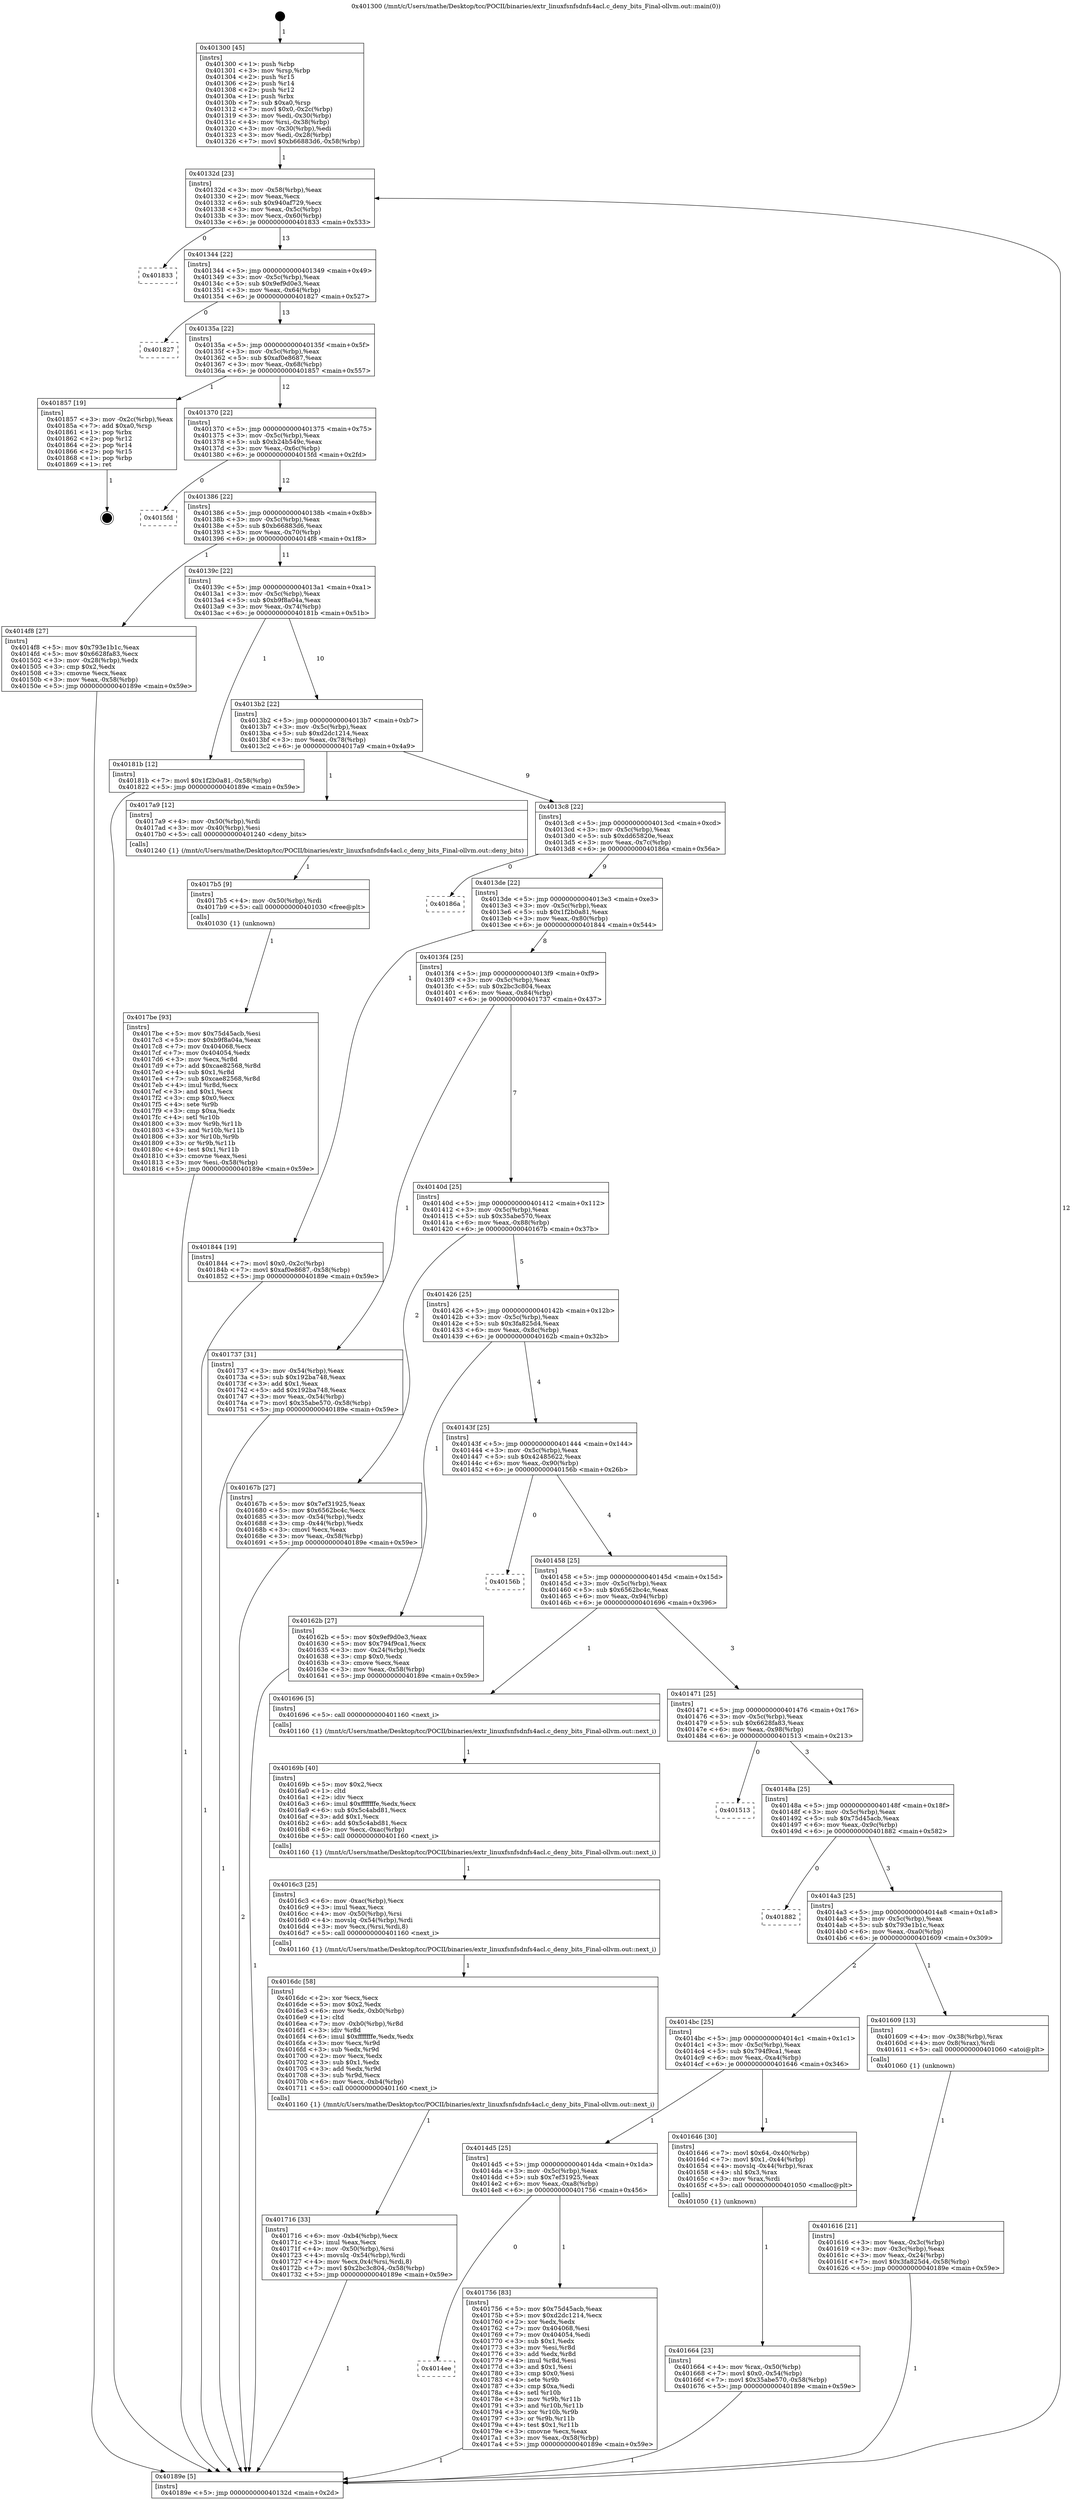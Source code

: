 digraph "0x401300" {
  label = "0x401300 (/mnt/c/Users/mathe/Desktop/tcc/POCII/binaries/extr_linuxfsnfsdnfs4acl.c_deny_bits_Final-ollvm.out::main(0))"
  labelloc = "t"
  node[shape=record]

  Entry [label="",width=0.3,height=0.3,shape=circle,fillcolor=black,style=filled]
  "0x40132d" [label="{
     0x40132d [23]\l
     | [instrs]\l
     &nbsp;&nbsp;0x40132d \<+3\>: mov -0x58(%rbp),%eax\l
     &nbsp;&nbsp;0x401330 \<+2\>: mov %eax,%ecx\l
     &nbsp;&nbsp;0x401332 \<+6\>: sub $0x940af729,%ecx\l
     &nbsp;&nbsp;0x401338 \<+3\>: mov %eax,-0x5c(%rbp)\l
     &nbsp;&nbsp;0x40133b \<+3\>: mov %ecx,-0x60(%rbp)\l
     &nbsp;&nbsp;0x40133e \<+6\>: je 0000000000401833 \<main+0x533\>\l
  }"]
  "0x401833" [label="{
     0x401833\l
  }", style=dashed]
  "0x401344" [label="{
     0x401344 [22]\l
     | [instrs]\l
     &nbsp;&nbsp;0x401344 \<+5\>: jmp 0000000000401349 \<main+0x49\>\l
     &nbsp;&nbsp;0x401349 \<+3\>: mov -0x5c(%rbp),%eax\l
     &nbsp;&nbsp;0x40134c \<+5\>: sub $0x9ef9d0e3,%eax\l
     &nbsp;&nbsp;0x401351 \<+3\>: mov %eax,-0x64(%rbp)\l
     &nbsp;&nbsp;0x401354 \<+6\>: je 0000000000401827 \<main+0x527\>\l
  }"]
  Exit [label="",width=0.3,height=0.3,shape=circle,fillcolor=black,style=filled,peripheries=2]
  "0x401827" [label="{
     0x401827\l
  }", style=dashed]
  "0x40135a" [label="{
     0x40135a [22]\l
     | [instrs]\l
     &nbsp;&nbsp;0x40135a \<+5\>: jmp 000000000040135f \<main+0x5f\>\l
     &nbsp;&nbsp;0x40135f \<+3\>: mov -0x5c(%rbp),%eax\l
     &nbsp;&nbsp;0x401362 \<+5\>: sub $0xaf0e8687,%eax\l
     &nbsp;&nbsp;0x401367 \<+3\>: mov %eax,-0x68(%rbp)\l
     &nbsp;&nbsp;0x40136a \<+6\>: je 0000000000401857 \<main+0x557\>\l
  }"]
  "0x4017be" [label="{
     0x4017be [93]\l
     | [instrs]\l
     &nbsp;&nbsp;0x4017be \<+5\>: mov $0x75d45acb,%esi\l
     &nbsp;&nbsp;0x4017c3 \<+5\>: mov $0xb9f8a04a,%eax\l
     &nbsp;&nbsp;0x4017c8 \<+7\>: mov 0x404068,%ecx\l
     &nbsp;&nbsp;0x4017cf \<+7\>: mov 0x404054,%edx\l
     &nbsp;&nbsp;0x4017d6 \<+3\>: mov %ecx,%r8d\l
     &nbsp;&nbsp;0x4017d9 \<+7\>: add $0xcae82568,%r8d\l
     &nbsp;&nbsp;0x4017e0 \<+4\>: sub $0x1,%r8d\l
     &nbsp;&nbsp;0x4017e4 \<+7\>: sub $0xcae82568,%r8d\l
     &nbsp;&nbsp;0x4017eb \<+4\>: imul %r8d,%ecx\l
     &nbsp;&nbsp;0x4017ef \<+3\>: and $0x1,%ecx\l
     &nbsp;&nbsp;0x4017f2 \<+3\>: cmp $0x0,%ecx\l
     &nbsp;&nbsp;0x4017f5 \<+4\>: sete %r9b\l
     &nbsp;&nbsp;0x4017f9 \<+3\>: cmp $0xa,%edx\l
     &nbsp;&nbsp;0x4017fc \<+4\>: setl %r10b\l
     &nbsp;&nbsp;0x401800 \<+3\>: mov %r9b,%r11b\l
     &nbsp;&nbsp;0x401803 \<+3\>: and %r10b,%r11b\l
     &nbsp;&nbsp;0x401806 \<+3\>: xor %r10b,%r9b\l
     &nbsp;&nbsp;0x401809 \<+3\>: or %r9b,%r11b\l
     &nbsp;&nbsp;0x40180c \<+4\>: test $0x1,%r11b\l
     &nbsp;&nbsp;0x401810 \<+3\>: cmovne %eax,%esi\l
     &nbsp;&nbsp;0x401813 \<+3\>: mov %esi,-0x58(%rbp)\l
     &nbsp;&nbsp;0x401816 \<+5\>: jmp 000000000040189e \<main+0x59e\>\l
  }"]
  "0x401857" [label="{
     0x401857 [19]\l
     | [instrs]\l
     &nbsp;&nbsp;0x401857 \<+3\>: mov -0x2c(%rbp),%eax\l
     &nbsp;&nbsp;0x40185a \<+7\>: add $0xa0,%rsp\l
     &nbsp;&nbsp;0x401861 \<+1\>: pop %rbx\l
     &nbsp;&nbsp;0x401862 \<+2\>: pop %r12\l
     &nbsp;&nbsp;0x401864 \<+2\>: pop %r14\l
     &nbsp;&nbsp;0x401866 \<+2\>: pop %r15\l
     &nbsp;&nbsp;0x401868 \<+1\>: pop %rbp\l
     &nbsp;&nbsp;0x401869 \<+1\>: ret\l
  }"]
  "0x401370" [label="{
     0x401370 [22]\l
     | [instrs]\l
     &nbsp;&nbsp;0x401370 \<+5\>: jmp 0000000000401375 \<main+0x75\>\l
     &nbsp;&nbsp;0x401375 \<+3\>: mov -0x5c(%rbp),%eax\l
     &nbsp;&nbsp;0x401378 \<+5\>: sub $0xb24b549c,%eax\l
     &nbsp;&nbsp;0x40137d \<+3\>: mov %eax,-0x6c(%rbp)\l
     &nbsp;&nbsp;0x401380 \<+6\>: je 00000000004015fd \<main+0x2fd\>\l
  }"]
  "0x4017b5" [label="{
     0x4017b5 [9]\l
     | [instrs]\l
     &nbsp;&nbsp;0x4017b5 \<+4\>: mov -0x50(%rbp),%rdi\l
     &nbsp;&nbsp;0x4017b9 \<+5\>: call 0000000000401030 \<free@plt\>\l
     | [calls]\l
     &nbsp;&nbsp;0x401030 \{1\} (unknown)\l
  }"]
  "0x4015fd" [label="{
     0x4015fd\l
  }", style=dashed]
  "0x401386" [label="{
     0x401386 [22]\l
     | [instrs]\l
     &nbsp;&nbsp;0x401386 \<+5\>: jmp 000000000040138b \<main+0x8b\>\l
     &nbsp;&nbsp;0x40138b \<+3\>: mov -0x5c(%rbp),%eax\l
     &nbsp;&nbsp;0x40138e \<+5\>: sub $0xb66883d6,%eax\l
     &nbsp;&nbsp;0x401393 \<+3\>: mov %eax,-0x70(%rbp)\l
     &nbsp;&nbsp;0x401396 \<+6\>: je 00000000004014f8 \<main+0x1f8\>\l
  }"]
  "0x4014ee" [label="{
     0x4014ee\l
  }", style=dashed]
  "0x4014f8" [label="{
     0x4014f8 [27]\l
     | [instrs]\l
     &nbsp;&nbsp;0x4014f8 \<+5\>: mov $0x793e1b1c,%eax\l
     &nbsp;&nbsp;0x4014fd \<+5\>: mov $0x6628fa83,%ecx\l
     &nbsp;&nbsp;0x401502 \<+3\>: mov -0x28(%rbp),%edx\l
     &nbsp;&nbsp;0x401505 \<+3\>: cmp $0x2,%edx\l
     &nbsp;&nbsp;0x401508 \<+3\>: cmovne %ecx,%eax\l
     &nbsp;&nbsp;0x40150b \<+3\>: mov %eax,-0x58(%rbp)\l
     &nbsp;&nbsp;0x40150e \<+5\>: jmp 000000000040189e \<main+0x59e\>\l
  }"]
  "0x40139c" [label="{
     0x40139c [22]\l
     | [instrs]\l
     &nbsp;&nbsp;0x40139c \<+5\>: jmp 00000000004013a1 \<main+0xa1\>\l
     &nbsp;&nbsp;0x4013a1 \<+3\>: mov -0x5c(%rbp),%eax\l
     &nbsp;&nbsp;0x4013a4 \<+5\>: sub $0xb9f8a04a,%eax\l
     &nbsp;&nbsp;0x4013a9 \<+3\>: mov %eax,-0x74(%rbp)\l
     &nbsp;&nbsp;0x4013ac \<+6\>: je 000000000040181b \<main+0x51b\>\l
  }"]
  "0x40189e" [label="{
     0x40189e [5]\l
     | [instrs]\l
     &nbsp;&nbsp;0x40189e \<+5\>: jmp 000000000040132d \<main+0x2d\>\l
  }"]
  "0x401300" [label="{
     0x401300 [45]\l
     | [instrs]\l
     &nbsp;&nbsp;0x401300 \<+1\>: push %rbp\l
     &nbsp;&nbsp;0x401301 \<+3\>: mov %rsp,%rbp\l
     &nbsp;&nbsp;0x401304 \<+2\>: push %r15\l
     &nbsp;&nbsp;0x401306 \<+2\>: push %r14\l
     &nbsp;&nbsp;0x401308 \<+2\>: push %r12\l
     &nbsp;&nbsp;0x40130a \<+1\>: push %rbx\l
     &nbsp;&nbsp;0x40130b \<+7\>: sub $0xa0,%rsp\l
     &nbsp;&nbsp;0x401312 \<+7\>: movl $0x0,-0x2c(%rbp)\l
     &nbsp;&nbsp;0x401319 \<+3\>: mov %edi,-0x30(%rbp)\l
     &nbsp;&nbsp;0x40131c \<+4\>: mov %rsi,-0x38(%rbp)\l
     &nbsp;&nbsp;0x401320 \<+3\>: mov -0x30(%rbp),%edi\l
     &nbsp;&nbsp;0x401323 \<+3\>: mov %edi,-0x28(%rbp)\l
     &nbsp;&nbsp;0x401326 \<+7\>: movl $0xb66883d6,-0x58(%rbp)\l
  }"]
  "0x401756" [label="{
     0x401756 [83]\l
     | [instrs]\l
     &nbsp;&nbsp;0x401756 \<+5\>: mov $0x75d45acb,%eax\l
     &nbsp;&nbsp;0x40175b \<+5\>: mov $0xd2dc1214,%ecx\l
     &nbsp;&nbsp;0x401760 \<+2\>: xor %edx,%edx\l
     &nbsp;&nbsp;0x401762 \<+7\>: mov 0x404068,%esi\l
     &nbsp;&nbsp;0x401769 \<+7\>: mov 0x404054,%edi\l
     &nbsp;&nbsp;0x401770 \<+3\>: sub $0x1,%edx\l
     &nbsp;&nbsp;0x401773 \<+3\>: mov %esi,%r8d\l
     &nbsp;&nbsp;0x401776 \<+3\>: add %edx,%r8d\l
     &nbsp;&nbsp;0x401779 \<+4\>: imul %r8d,%esi\l
     &nbsp;&nbsp;0x40177d \<+3\>: and $0x1,%esi\l
     &nbsp;&nbsp;0x401780 \<+3\>: cmp $0x0,%esi\l
     &nbsp;&nbsp;0x401783 \<+4\>: sete %r9b\l
     &nbsp;&nbsp;0x401787 \<+3\>: cmp $0xa,%edi\l
     &nbsp;&nbsp;0x40178a \<+4\>: setl %r10b\l
     &nbsp;&nbsp;0x40178e \<+3\>: mov %r9b,%r11b\l
     &nbsp;&nbsp;0x401791 \<+3\>: and %r10b,%r11b\l
     &nbsp;&nbsp;0x401794 \<+3\>: xor %r10b,%r9b\l
     &nbsp;&nbsp;0x401797 \<+3\>: or %r9b,%r11b\l
     &nbsp;&nbsp;0x40179a \<+4\>: test $0x1,%r11b\l
     &nbsp;&nbsp;0x40179e \<+3\>: cmovne %ecx,%eax\l
     &nbsp;&nbsp;0x4017a1 \<+3\>: mov %eax,-0x58(%rbp)\l
     &nbsp;&nbsp;0x4017a4 \<+5\>: jmp 000000000040189e \<main+0x59e\>\l
  }"]
  "0x40181b" [label="{
     0x40181b [12]\l
     | [instrs]\l
     &nbsp;&nbsp;0x40181b \<+7\>: movl $0x1f2b0a81,-0x58(%rbp)\l
     &nbsp;&nbsp;0x401822 \<+5\>: jmp 000000000040189e \<main+0x59e\>\l
  }"]
  "0x4013b2" [label="{
     0x4013b2 [22]\l
     | [instrs]\l
     &nbsp;&nbsp;0x4013b2 \<+5\>: jmp 00000000004013b7 \<main+0xb7\>\l
     &nbsp;&nbsp;0x4013b7 \<+3\>: mov -0x5c(%rbp),%eax\l
     &nbsp;&nbsp;0x4013ba \<+5\>: sub $0xd2dc1214,%eax\l
     &nbsp;&nbsp;0x4013bf \<+3\>: mov %eax,-0x78(%rbp)\l
     &nbsp;&nbsp;0x4013c2 \<+6\>: je 00000000004017a9 \<main+0x4a9\>\l
  }"]
  "0x401716" [label="{
     0x401716 [33]\l
     | [instrs]\l
     &nbsp;&nbsp;0x401716 \<+6\>: mov -0xb4(%rbp),%ecx\l
     &nbsp;&nbsp;0x40171c \<+3\>: imul %eax,%ecx\l
     &nbsp;&nbsp;0x40171f \<+4\>: mov -0x50(%rbp),%rsi\l
     &nbsp;&nbsp;0x401723 \<+4\>: movslq -0x54(%rbp),%rdi\l
     &nbsp;&nbsp;0x401727 \<+4\>: mov %ecx,0x4(%rsi,%rdi,8)\l
     &nbsp;&nbsp;0x40172b \<+7\>: movl $0x2bc3c804,-0x58(%rbp)\l
     &nbsp;&nbsp;0x401732 \<+5\>: jmp 000000000040189e \<main+0x59e\>\l
  }"]
  "0x4017a9" [label="{
     0x4017a9 [12]\l
     | [instrs]\l
     &nbsp;&nbsp;0x4017a9 \<+4\>: mov -0x50(%rbp),%rdi\l
     &nbsp;&nbsp;0x4017ad \<+3\>: mov -0x40(%rbp),%esi\l
     &nbsp;&nbsp;0x4017b0 \<+5\>: call 0000000000401240 \<deny_bits\>\l
     | [calls]\l
     &nbsp;&nbsp;0x401240 \{1\} (/mnt/c/Users/mathe/Desktop/tcc/POCII/binaries/extr_linuxfsnfsdnfs4acl.c_deny_bits_Final-ollvm.out::deny_bits)\l
  }"]
  "0x4013c8" [label="{
     0x4013c8 [22]\l
     | [instrs]\l
     &nbsp;&nbsp;0x4013c8 \<+5\>: jmp 00000000004013cd \<main+0xcd\>\l
     &nbsp;&nbsp;0x4013cd \<+3\>: mov -0x5c(%rbp),%eax\l
     &nbsp;&nbsp;0x4013d0 \<+5\>: sub $0xdd65820e,%eax\l
     &nbsp;&nbsp;0x4013d5 \<+3\>: mov %eax,-0x7c(%rbp)\l
     &nbsp;&nbsp;0x4013d8 \<+6\>: je 000000000040186a \<main+0x56a\>\l
  }"]
  "0x4016dc" [label="{
     0x4016dc [58]\l
     | [instrs]\l
     &nbsp;&nbsp;0x4016dc \<+2\>: xor %ecx,%ecx\l
     &nbsp;&nbsp;0x4016de \<+5\>: mov $0x2,%edx\l
     &nbsp;&nbsp;0x4016e3 \<+6\>: mov %edx,-0xb0(%rbp)\l
     &nbsp;&nbsp;0x4016e9 \<+1\>: cltd\l
     &nbsp;&nbsp;0x4016ea \<+7\>: mov -0xb0(%rbp),%r8d\l
     &nbsp;&nbsp;0x4016f1 \<+3\>: idiv %r8d\l
     &nbsp;&nbsp;0x4016f4 \<+6\>: imul $0xfffffffe,%edx,%edx\l
     &nbsp;&nbsp;0x4016fa \<+3\>: mov %ecx,%r9d\l
     &nbsp;&nbsp;0x4016fd \<+3\>: sub %edx,%r9d\l
     &nbsp;&nbsp;0x401700 \<+2\>: mov %ecx,%edx\l
     &nbsp;&nbsp;0x401702 \<+3\>: sub $0x1,%edx\l
     &nbsp;&nbsp;0x401705 \<+3\>: add %edx,%r9d\l
     &nbsp;&nbsp;0x401708 \<+3\>: sub %r9d,%ecx\l
     &nbsp;&nbsp;0x40170b \<+6\>: mov %ecx,-0xb4(%rbp)\l
     &nbsp;&nbsp;0x401711 \<+5\>: call 0000000000401160 \<next_i\>\l
     | [calls]\l
     &nbsp;&nbsp;0x401160 \{1\} (/mnt/c/Users/mathe/Desktop/tcc/POCII/binaries/extr_linuxfsnfsdnfs4acl.c_deny_bits_Final-ollvm.out::next_i)\l
  }"]
  "0x40186a" [label="{
     0x40186a\l
  }", style=dashed]
  "0x4013de" [label="{
     0x4013de [22]\l
     | [instrs]\l
     &nbsp;&nbsp;0x4013de \<+5\>: jmp 00000000004013e3 \<main+0xe3\>\l
     &nbsp;&nbsp;0x4013e3 \<+3\>: mov -0x5c(%rbp),%eax\l
     &nbsp;&nbsp;0x4013e6 \<+5\>: sub $0x1f2b0a81,%eax\l
     &nbsp;&nbsp;0x4013eb \<+3\>: mov %eax,-0x80(%rbp)\l
     &nbsp;&nbsp;0x4013ee \<+6\>: je 0000000000401844 \<main+0x544\>\l
  }"]
  "0x4016c3" [label="{
     0x4016c3 [25]\l
     | [instrs]\l
     &nbsp;&nbsp;0x4016c3 \<+6\>: mov -0xac(%rbp),%ecx\l
     &nbsp;&nbsp;0x4016c9 \<+3\>: imul %eax,%ecx\l
     &nbsp;&nbsp;0x4016cc \<+4\>: mov -0x50(%rbp),%rsi\l
     &nbsp;&nbsp;0x4016d0 \<+4\>: movslq -0x54(%rbp),%rdi\l
     &nbsp;&nbsp;0x4016d4 \<+3\>: mov %ecx,(%rsi,%rdi,8)\l
     &nbsp;&nbsp;0x4016d7 \<+5\>: call 0000000000401160 \<next_i\>\l
     | [calls]\l
     &nbsp;&nbsp;0x401160 \{1\} (/mnt/c/Users/mathe/Desktop/tcc/POCII/binaries/extr_linuxfsnfsdnfs4acl.c_deny_bits_Final-ollvm.out::next_i)\l
  }"]
  "0x401844" [label="{
     0x401844 [19]\l
     | [instrs]\l
     &nbsp;&nbsp;0x401844 \<+7\>: movl $0x0,-0x2c(%rbp)\l
     &nbsp;&nbsp;0x40184b \<+7\>: movl $0xaf0e8687,-0x58(%rbp)\l
     &nbsp;&nbsp;0x401852 \<+5\>: jmp 000000000040189e \<main+0x59e\>\l
  }"]
  "0x4013f4" [label="{
     0x4013f4 [25]\l
     | [instrs]\l
     &nbsp;&nbsp;0x4013f4 \<+5\>: jmp 00000000004013f9 \<main+0xf9\>\l
     &nbsp;&nbsp;0x4013f9 \<+3\>: mov -0x5c(%rbp),%eax\l
     &nbsp;&nbsp;0x4013fc \<+5\>: sub $0x2bc3c804,%eax\l
     &nbsp;&nbsp;0x401401 \<+6\>: mov %eax,-0x84(%rbp)\l
     &nbsp;&nbsp;0x401407 \<+6\>: je 0000000000401737 \<main+0x437\>\l
  }"]
  "0x40169b" [label="{
     0x40169b [40]\l
     | [instrs]\l
     &nbsp;&nbsp;0x40169b \<+5\>: mov $0x2,%ecx\l
     &nbsp;&nbsp;0x4016a0 \<+1\>: cltd\l
     &nbsp;&nbsp;0x4016a1 \<+2\>: idiv %ecx\l
     &nbsp;&nbsp;0x4016a3 \<+6\>: imul $0xfffffffe,%edx,%ecx\l
     &nbsp;&nbsp;0x4016a9 \<+6\>: sub $0x5c4abd81,%ecx\l
     &nbsp;&nbsp;0x4016af \<+3\>: add $0x1,%ecx\l
     &nbsp;&nbsp;0x4016b2 \<+6\>: add $0x5c4abd81,%ecx\l
     &nbsp;&nbsp;0x4016b8 \<+6\>: mov %ecx,-0xac(%rbp)\l
     &nbsp;&nbsp;0x4016be \<+5\>: call 0000000000401160 \<next_i\>\l
     | [calls]\l
     &nbsp;&nbsp;0x401160 \{1\} (/mnt/c/Users/mathe/Desktop/tcc/POCII/binaries/extr_linuxfsnfsdnfs4acl.c_deny_bits_Final-ollvm.out::next_i)\l
  }"]
  "0x401737" [label="{
     0x401737 [31]\l
     | [instrs]\l
     &nbsp;&nbsp;0x401737 \<+3\>: mov -0x54(%rbp),%eax\l
     &nbsp;&nbsp;0x40173a \<+5\>: sub $0x192ba748,%eax\l
     &nbsp;&nbsp;0x40173f \<+3\>: add $0x1,%eax\l
     &nbsp;&nbsp;0x401742 \<+5\>: add $0x192ba748,%eax\l
     &nbsp;&nbsp;0x401747 \<+3\>: mov %eax,-0x54(%rbp)\l
     &nbsp;&nbsp;0x40174a \<+7\>: movl $0x35abe570,-0x58(%rbp)\l
     &nbsp;&nbsp;0x401751 \<+5\>: jmp 000000000040189e \<main+0x59e\>\l
  }"]
  "0x40140d" [label="{
     0x40140d [25]\l
     | [instrs]\l
     &nbsp;&nbsp;0x40140d \<+5\>: jmp 0000000000401412 \<main+0x112\>\l
     &nbsp;&nbsp;0x401412 \<+3\>: mov -0x5c(%rbp),%eax\l
     &nbsp;&nbsp;0x401415 \<+5\>: sub $0x35abe570,%eax\l
     &nbsp;&nbsp;0x40141a \<+6\>: mov %eax,-0x88(%rbp)\l
     &nbsp;&nbsp;0x401420 \<+6\>: je 000000000040167b \<main+0x37b\>\l
  }"]
  "0x401664" [label="{
     0x401664 [23]\l
     | [instrs]\l
     &nbsp;&nbsp;0x401664 \<+4\>: mov %rax,-0x50(%rbp)\l
     &nbsp;&nbsp;0x401668 \<+7\>: movl $0x0,-0x54(%rbp)\l
     &nbsp;&nbsp;0x40166f \<+7\>: movl $0x35abe570,-0x58(%rbp)\l
     &nbsp;&nbsp;0x401676 \<+5\>: jmp 000000000040189e \<main+0x59e\>\l
  }"]
  "0x40167b" [label="{
     0x40167b [27]\l
     | [instrs]\l
     &nbsp;&nbsp;0x40167b \<+5\>: mov $0x7ef31925,%eax\l
     &nbsp;&nbsp;0x401680 \<+5\>: mov $0x6562bc4c,%ecx\l
     &nbsp;&nbsp;0x401685 \<+3\>: mov -0x54(%rbp),%edx\l
     &nbsp;&nbsp;0x401688 \<+3\>: cmp -0x44(%rbp),%edx\l
     &nbsp;&nbsp;0x40168b \<+3\>: cmovl %ecx,%eax\l
     &nbsp;&nbsp;0x40168e \<+3\>: mov %eax,-0x58(%rbp)\l
     &nbsp;&nbsp;0x401691 \<+5\>: jmp 000000000040189e \<main+0x59e\>\l
  }"]
  "0x401426" [label="{
     0x401426 [25]\l
     | [instrs]\l
     &nbsp;&nbsp;0x401426 \<+5\>: jmp 000000000040142b \<main+0x12b\>\l
     &nbsp;&nbsp;0x40142b \<+3\>: mov -0x5c(%rbp),%eax\l
     &nbsp;&nbsp;0x40142e \<+5\>: sub $0x3fa825d4,%eax\l
     &nbsp;&nbsp;0x401433 \<+6\>: mov %eax,-0x8c(%rbp)\l
     &nbsp;&nbsp;0x401439 \<+6\>: je 000000000040162b \<main+0x32b\>\l
  }"]
  "0x4014d5" [label="{
     0x4014d5 [25]\l
     | [instrs]\l
     &nbsp;&nbsp;0x4014d5 \<+5\>: jmp 00000000004014da \<main+0x1da\>\l
     &nbsp;&nbsp;0x4014da \<+3\>: mov -0x5c(%rbp),%eax\l
     &nbsp;&nbsp;0x4014dd \<+5\>: sub $0x7ef31925,%eax\l
     &nbsp;&nbsp;0x4014e2 \<+6\>: mov %eax,-0xa8(%rbp)\l
     &nbsp;&nbsp;0x4014e8 \<+6\>: je 0000000000401756 \<main+0x456\>\l
  }"]
  "0x40162b" [label="{
     0x40162b [27]\l
     | [instrs]\l
     &nbsp;&nbsp;0x40162b \<+5\>: mov $0x9ef9d0e3,%eax\l
     &nbsp;&nbsp;0x401630 \<+5\>: mov $0x794f9ca1,%ecx\l
     &nbsp;&nbsp;0x401635 \<+3\>: mov -0x24(%rbp),%edx\l
     &nbsp;&nbsp;0x401638 \<+3\>: cmp $0x0,%edx\l
     &nbsp;&nbsp;0x40163b \<+3\>: cmove %ecx,%eax\l
     &nbsp;&nbsp;0x40163e \<+3\>: mov %eax,-0x58(%rbp)\l
     &nbsp;&nbsp;0x401641 \<+5\>: jmp 000000000040189e \<main+0x59e\>\l
  }"]
  "0x40143f" [label="{
     0x40143f [25]\l
     | [instrs]\l
     &nbsp;&nbsp;0x40143f \<+5\>: jmp 0000000000401444 \<main+0x144\>\l
     &nbsp;&nbsp;0x401444 \<+3\>: mov -0x5c(%rbp),%eax\l
     &nbsp;&nbsp;0x401447 \<+5\>: sub $0x42485622,%eax\l
     &nbsp;&nbsp;0x40144c \<+6\>: mov %eax,-0x90(%rbp)\l
     &nbsp;&nbsp;0x401452 \<+6\>: je 000000000040156b \<main+0x26b\>\l
  }"]
  "0x401646" [label="{
     0x401646 [30]\l
     | [instrs]\l
     &nbsp;&nbsp;0x401646 \<+7\>: movl $0x64,-0x40(%rbp)\l
     &nbsp;&nbsp;0x40164d \<+7\>: movl $0x1,-0x44(%rbp)\l
     &nbsp;&nbsp;0x401654 \<+4\>: movslq -0x44(%rbp),%rax\l
     &nbsp;&nbsp;0x401658 \<+4\>: shl $0x3,%rax\l
     &nbsp;&nbsp;0x40165c \<+3\>: mov %rax,%rdi\l
     &nbsp;&nbsp;0x40165f \<+5\>: call 0000000000401050 \<malloc@plt\>\l
     | [calls]\l
     &nbsp;&nbsp;0x401050 \{1\} (unknown)\l
  }"]
  "0x40156b" [label="{
     0x40156b\l
  }", style=dashed]
  "0x401458" [label="{
     0x401458 [25]\l
     | [instrs]\l
     &nbsp;&nbsp;0x401458 \<+5\>: jmp 000000000040145d \<main+0x15d\>\l
     &nbsp;&nbsp;0x40145d \<+3\>: mov -0x5c(%rbp),%eax\l
     &nbsp;&nbsp;0x401460 \<+5\>: sub $0x6562bc4c,%eax\l
     &nbsp;&nbsp;0x401465 \<+6\>: mov %eax,-0x94(%rbp)\l
     &nbsp;&nbsp;0x40146b \<+6\>: je 0000000000401696 \<main+0x396\>\l
  }"]
  "0x401616" [label="{
     0x401616 [21]\l
     | [instrs]\l
     &nbsp;&nbsp;0x401616 \<+3\>: mov %eax,-0x3c(%rbp)\l
     &nbsp;&nbsp;0x401619 \<+3\>: mov -0x3c(%rbp),%eax\l
     &nbsp;&nbsp;0x40161c \<+3\>: mov %eax,-0x24(%rbp)\l
     &nbsp;&nbsp;0x40161f \<+7\>: movl $0x3fa825d4,-0x58(%rbp)\l
     &nbsp;&nbsp;0x401626 \<+5\>: jmp 000000000040189e \<main+0x59e\>\l
  }"]
  "0x401696" [label="{
     0x401696 [5]\l
     | [instrs]\l
     &nbsp;&nbsp;0x401696 \<+5\>: call 0000000000401160 \<next_i\>\l
     | [calls]\l
     &nbsp;&nbsp;0x401160 \{1\} (/mnt/c/Users/mathe/Desktop/tcc/POCII/binaries/extr_linuxfsnfsdnfs4acl.c_deny_bits_Final-ollvm.out::next_i)\l
  }"]
  "0x401471" [label="{
     0x401471 [25]\l
     | [instrs]\l
     &nbsp;&nbsp;0x401471 \<+5\>: jmp 0000000000401476 \<main+0x176\>\l
     &nbsp;&nbsp;0x401476 \<+3\>: mov -0x5c(%rbp),%eax\l
     &nbsp;&nbsp;0x401479 \<+5\>: sub $0x6628fa83,%eax\l
     &nbsp;&nbsp;0x40147e \<+6\>: mov %eax,-0x98(%rbp)\l
     &nbsp;&nbsp;0x401484 \<+6\>: je 0000000000401513 \<main+0x213\>\l
  }"]
  "0x4014bc" [label="{
     0x4014bc [25]\l
     | [instrs]\l
     &nbsp;&nbsp;0x4014bc \<+5\>: jmp 00000000004014c1 \<main+0x1c1\>\l
     &nbsp;&nbsp;0x4014c1 \<+3\>: mov -0x5c(%rbp),%eax\l
     &nbsp;&nbsp;0x4014c4 \<+5\>: sub $0x794f9ca1,%eax\l
     &nbsp;&nbsp;0x4014c9 \<+6\>: mov %eax,-0xa4(%rbp)\l
     &nbsp;&nbsp;0x4014cf \<+6\>: je 0000000000401646 \<main+0x346\>\l
  }"]
  "0x401513" [label="{
     0x401513\l
  }", style=dashed]
  "0x40148a" [label="{
     0x40148a [25]\l
     | [instrs]\l
     &nbsp;&nbsp;0x40148a \<+5\>: jmp 000000000040148f \<main+0x18f\>\l
     &nbsp;&nbsp;0x40148f \<+3\>: mov -0x5c(%rbp),%eax\l
     &nbsp;&nbsp;0x401492 \<+5\>: sub $0x75d45acb,%eax\l
     &nbsp;&nbsp;0x401497 \<+6\>: mov %eax,-0x9c(%rbp)\l
     &nbsp;&nbsp;0x40149d \<+6\>: je 0000000000401882 \<main+0x582\>\l
  }"]
  "0x401609" [label="{
     0x401609 [13]\l
     | [instrs]\l
     &nbsp;&nbsp;0x401609 \<+4\>: mov -0x38(%rbp),%rax\l
     &nbsp;&nbsp;0x40160d \<+4\>: mov 0x8(%rax),%rdi\l
     &nbsp;&nbsp;0x401611 \<+5\>: call 0000000000401060 \<atoi@plt\>\l
     | [calls]\l
     &nbsp;&nbsp;0x401060 \{1\} (unknown)\l
  }"]
  "0x401882" [label="{
     0x401882\l
  }", style=dashed]
  "0x4014a3" [label="{
     0x4014a3 [25]\l
     | [instrs]\l
     &nbsp;&nbsp;0x4014a3 \<+5\>: jmp 00000000004014a8 \<main+0x1a8\>\l
     &nbsp;&nbsp;0x4014a8 \<+3\>: mov -0x5c(%rbp),%eax\l
     &nbsp;&nbsp;0x4014ab \<+5\>: sub $0x793e1b1c,%eax\l
     &nbsp;&nbsp;0x4014b0 \<+6\>: mov %eax,-0xa0(%rbp)\l
     &nbsp;&nbsp;0x4014b6 \<+6\>: je 0000000000401609 \<main+0x309\>\l
  }"]
  Entry -> "0x401300" [label=" 1"]
  "0x40132d" -> "0x401833" [label=" 0"]
  "0x40132d" -> "0x401344" [label=" 13"]
  "0x401857" -> Exit [label=" 1"]
  "0x401344" -> "0x401827" [label=" 0"]
  "0x401344" -> "0x40135a" [label=" 13"]
  "0x401844" -> "0x40189e" [label=" 1"]
  "0x40135a" -> "0x401857" [label=" 1"]
  "0x40135a" -> "0x401370" [label=" 12"]
  "0x40181b" -> "0x40189e" [label=" 1"]
  "0x401370" -> "0x4015fd" [label=" 0"]
  "0x401370" -> "0x401386" [label=" 12"]
  "0x4017be" -> "0x40189e" [label=" 1"]
  "0x401386" -> "0x4014f8" [label=" 1"]
  "0x401386" -> "0x40139c" [label=" 11"]
  "0x4014f8" -> "0x40189e" [label=" 1"]
  "0x401300" -> "0x40132d" [label=" 1"]
  "0x40189e" -> "0x40132d" [label=" 12"]
  "0x4017b5" -> "0x4017be" [label=" 1"]
  "0x40139c" -> "0x40181b" [label=" 1"]
  "0x40139c" -> "0x4013b2" [label=" 10"]
  "0x4017a9" -> "0x4017b5" [label=" 1"]
  "0x4013b2" -> "0x4017a9" [label=" 1"]
  "0x4013b2" -> "0x4013c8" [label=" 9"]
  "0x4014d5" -> "0x4014ee" [label=" 0"]
  "0x4013c8" -> "0x40186a" [label=" 0"]
  "0x4013c8" -> "0x4013de" [label=" 9"]
  "0x4014d5" -> "0x401756" [label=" 1"]
  "0x4013de" -> "0x401844" [label=" 1"]
  "0x4013de" -> "0x4013f4" [label=" 8"]
  "0x401756" -> "0x40189e" [label=" 1"]
  "0x4013f4" -> "0x401737" [label=" 1"]
  "0x4013f4" -> "0x40140d" [label=" 7"]
  "0x401737" -> "0x40189e" [label=" 1"]
  "0x40140d" -> "0x40167b" [label=" 2"]
  "0x40140d" -> "0x401426" [label=" 5"]
  "0x401716" -> "0x40189e" [label=" 1"]
  "0x401426" -> "0x40162b" [label=" 1"]
  "0x401426" -> "0x40143f" [label=" 4"]
  "0x4016dc" -> "0x401716" [label=" 1"]
  "0x40143f" -> "0x40156b" [label=" 0"]
  "0x40143f" -> "0x401458" [label=" 4"]
  "0x4016c3" -> "0x4016dc" [label=" 1"]
  "0x401458" -> "0x401696" [label=" 1"]
  "0x401458" -> "0x401471" [label=" 3"]
  "0x401696" -> "0x40169b" [label=" 1"]
  "0x401471" -> "0x401513" [label=" 0"]
  "0x401471" -> "0x40148a" [label=" 3"]
  "0x40167b" -> "0x40189e" [label=" 2"]
  "0x40148a" -> "0x401882" [label=" 0"]
  "0x40148a" -> "0x4014a3" [label=" 3"]
  "0x401664" -> "0x40189e" [label=" 1"]
  "0x4014a3" -> "0x401609" [label=" 1"]
  "0x4014a3" -> "0x4014bc" [label=" 2"]
  "0x401609" -> "0x401616" [label=" 1"]
  "0x401616" -> "0x40189e" [label=" 1"]
  "0x40162b" -> "0x40189e" [label=" 1"]
  "0x40169b" -> "0x4016c3" [label=" 1"]
  "0x4014bc" -> "0x401646" [label=" 1"]
  "0x4014bc" -> "0x4014d5" [label=" 1"]
  "0x401646" -> "0x401664" [label=" 1"]
}

